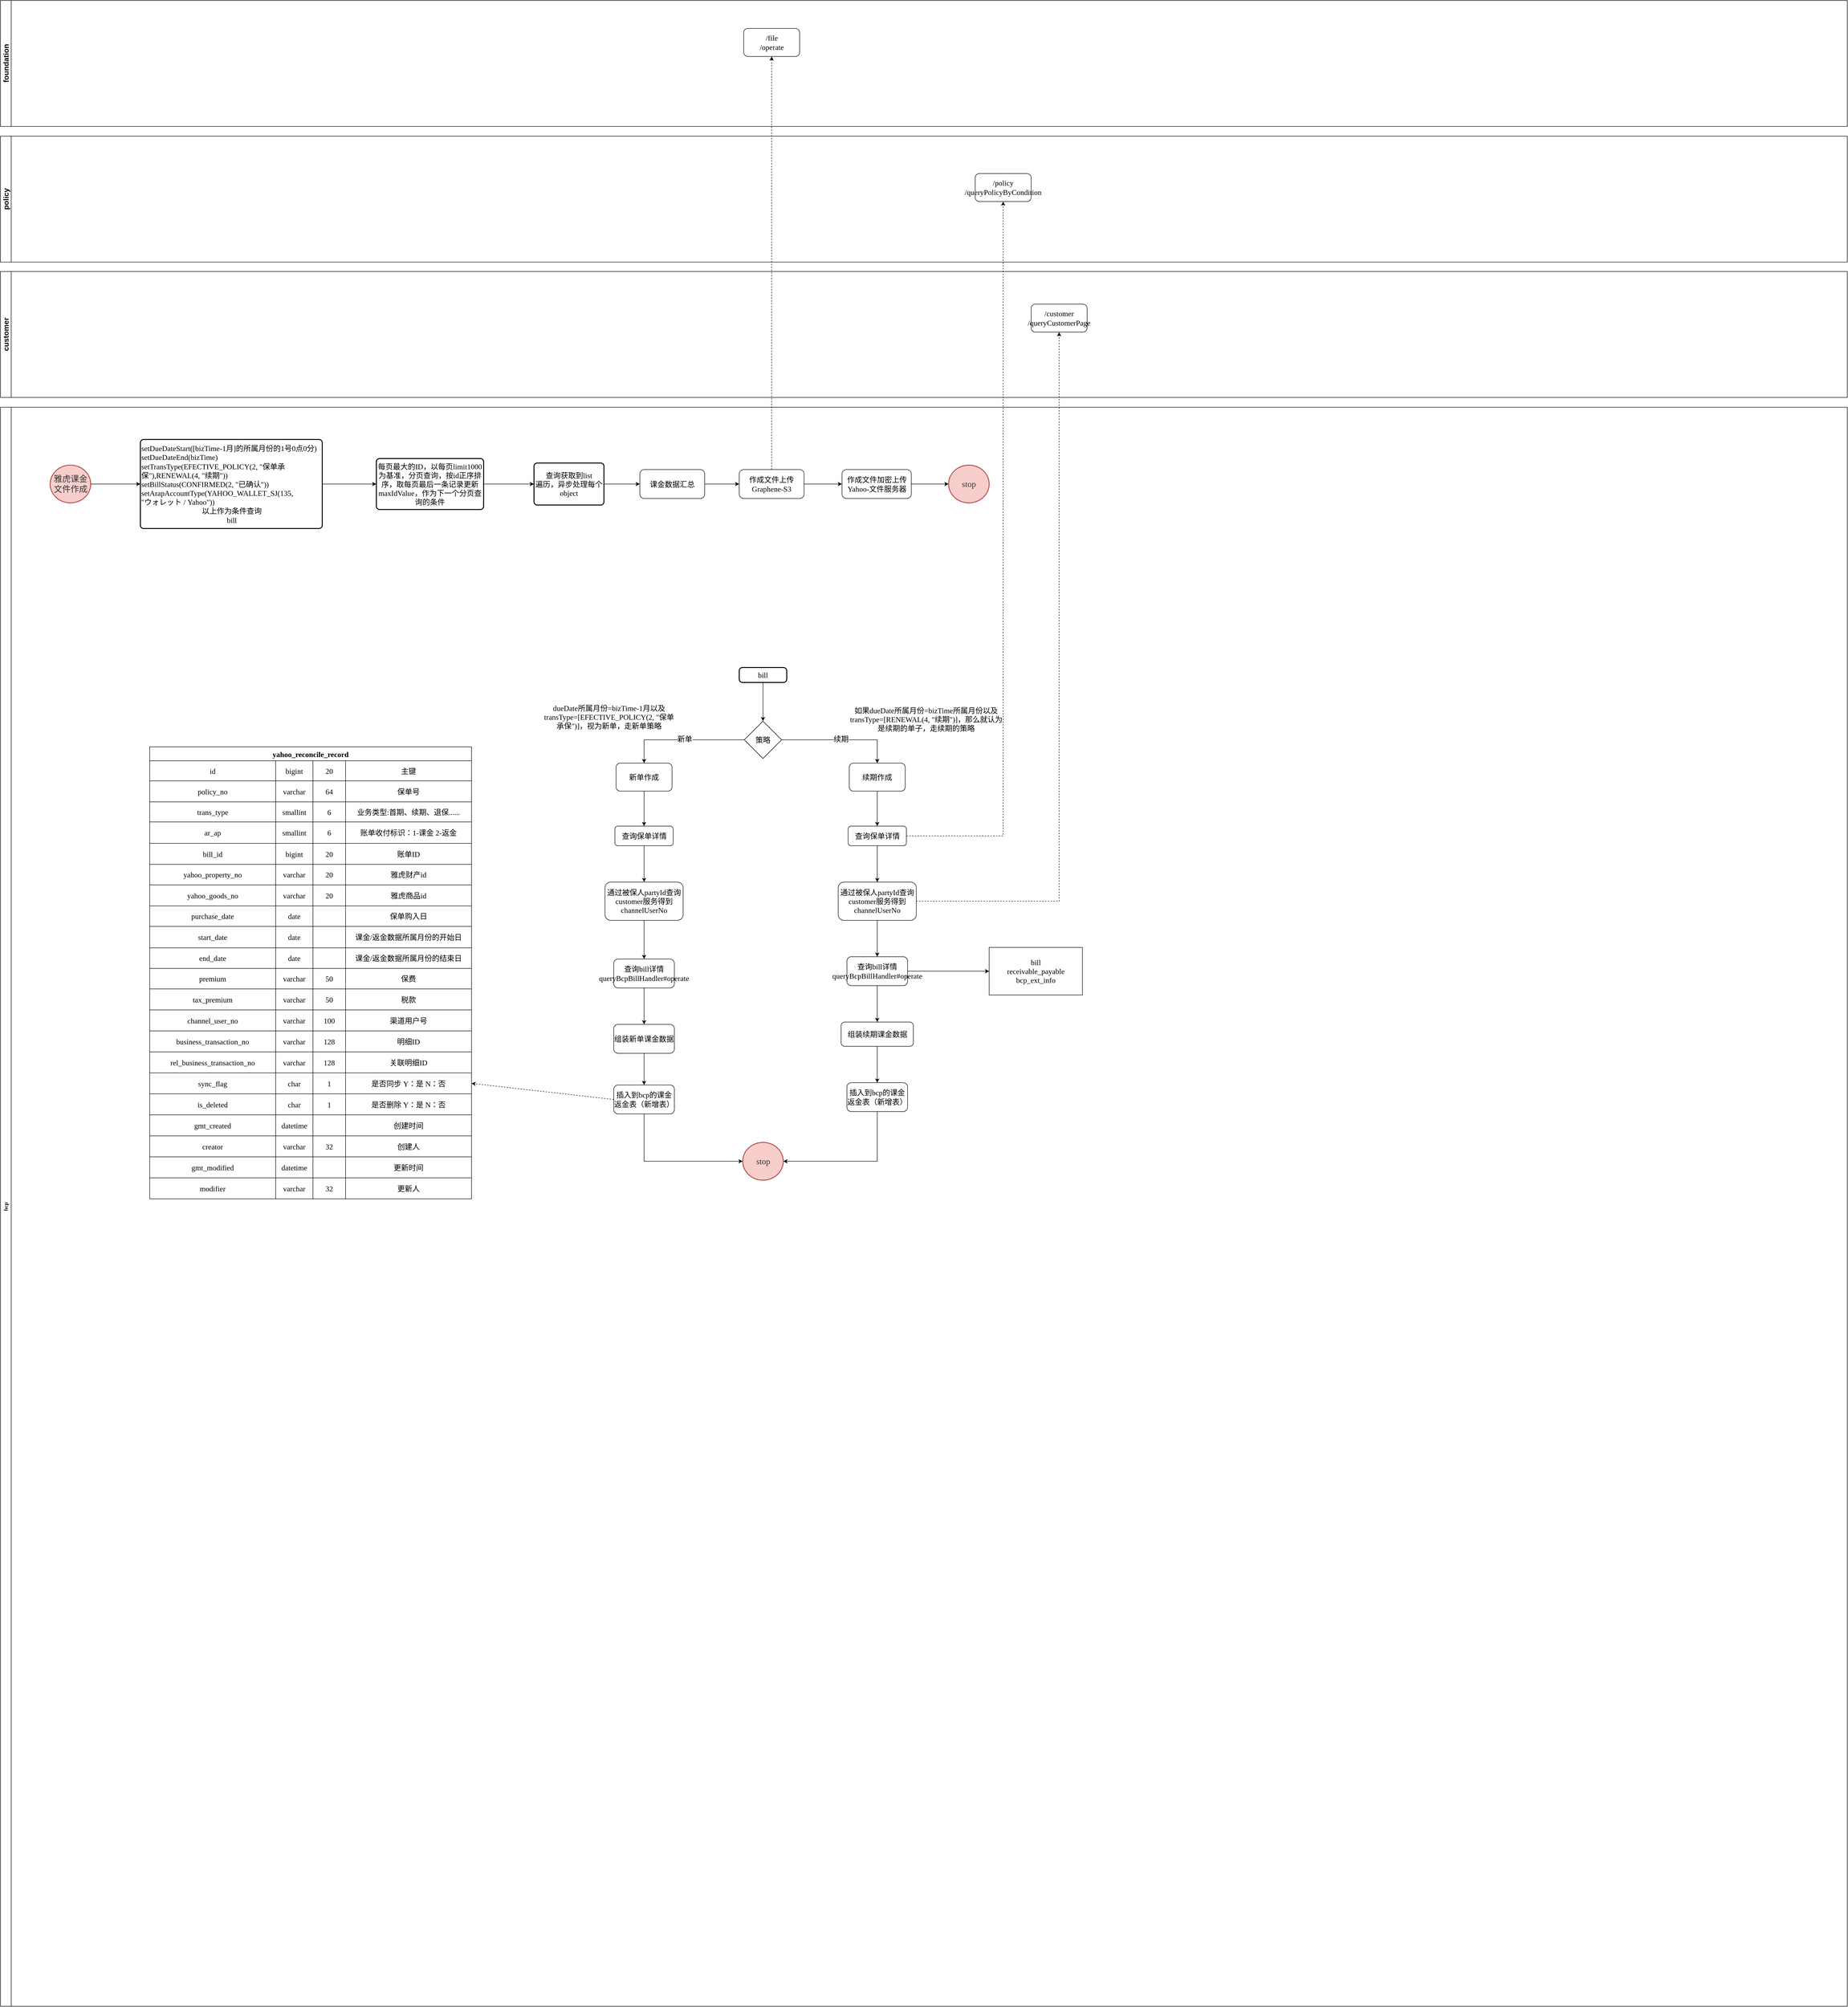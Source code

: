 <mxfile version="20.5.3" type="embed"><diagram name="Page-1" id="c7558073-3199-34d8-9f00-42111426c3f3"><mxGraphModel dx="1379" dy="1921" grid="1" gridSize="10" guides="1" tooltips="1" connect="1" arrows="1" fold="1" page="1" pageScale="1" pageWidth="826" pageHeight="1169" background="none" math="0" shadow="0"><root><mxCell id="0"/><mxCell id="1" parent="0"/><UserObject label="bcp" id="98"><mxCell style="swimlane;horizontal=0;whiteSpace=wrap;html=1;fontFamily=Lucida Console;verticalAlign=middle;" parent="1" vertex="1"><mxGeometry x="20" y="762" width="3960" height="3428" as="geometry"/></mxCell></UserObject><mxCell id="239" style="edgeStyle=orthogonalEdgeStyle;rounded=0;orthogonalLoop=1;jettySize=auto;html=1;entryX=0.5;entryY=0;entryDx=0;entryDy=0;fontSize=16;fontFamily=Lucida Console;" parent="98" source="230" target="238" edge="1"><mxGeometry relative="1" as="geometry"/></mxCell><mxCell id="240" value="&lt;font style=&quot;font-size: 16px;&quot;&gt;新单&lt;/font&gt;" style="edgeLabel;html=1;align=center;verticalAlign=middle;resizable=0;points=[];" parent="239" vertex="1" connectable="0"><mxGeometry x="-0.034" y="-2" relative="1" as="geometry"><mxPoint as="offset"/></mxGeometry></mxCell><mxCell id="242" style="edgeStyle=orthogonalEdgeStyle;rounded=0;orthogonalLoop=1;jettySize=auto;html=1;exitX=1;exitY=0.5;exitDx=0;exitDy=0;entryX=0.5;entryY=0;entryDx=0;entryDy=0;" parent="98" source="230" target="241" edge="1"><mxGeometry relative="1" as="geometry"/></mxCell><mxCell id="243" value="&lt;font face=&quot;Lucida Console&quot; style=&quot;font-size: 16px;&quot;&gt;续期&lt;/font&gt;" style="edgeLabel;html=1;align=center;verticalAlign=middle;resizable=0;points=[];" parent="242" vertex="1" connectable="0"><mxGeometry x="-0.004" y="2" relative="1" as="geometry"><mxPoint as="offset"/></mxGeometry></mxCell><mxCell id="230" value="策略" style="rhombus;whiteSpace=wrap;html=1;fontSize=16;fontFamily=Lucida Console;" parent="98" vertex="1"><mxGeometry x="1595" y="673" width="80" height="80" as="geometry"/></mxCell><mxCell id="237" style="edgeStyle=orthogonalEdgeStyle;rounded=0;orthogonalLoop=1;jettySize=auto;html=1;entryX=0.5;entryY=0;entryDx=0;entryDy=0;exitX=0.5;exitY=1;exitDx=0;exitDy=0;" parent="98" source="256" target="230" edge="1"><mxGeometry relative="1" as="geometry"><mxPoint x="1635.1" y="625" as="sourcePoint"/></mxGeometry></mxCell><mxCell id="259" value="" style="edgeStyle=orthogonalEdgeStyle;rounded=0;orthogonalLoop=1;jettySize=auto;html=1;fontSize=16;" parent="98" source="238" target="258" edge="1"><mxGeometry relative="1" as="geometry"/></mxCell><mxCell id="238" value="新单作成" style="rounded=1;whiteSpace=wrap;html=1;fontFamily=Lucida Console;fontSize=16;" parent="98" vertex="1"><mxGeometry x="1320" y="763" width="120" height="60" as="geometry"/></mxCell><mxCell id="245" style="edgeStyle=orthogonalEdgeStyle;rounded=0;orthogonalLoop=1;jettySize=auto;html=1;entryX=0.5;entryY=0;entryDx=0;entryDy=0;" parent="98" source="241" target="428" edge="1"><mxGeometry relative="1" as="geometry"><mxPoint x="1880" y="898" as="targetPoint"/></mxGeometry></mxCell><mxCell id="241" value="续期作成" style="rounded=1;whiteSpace=wrap;html=1;fontSize=16;fontFamily=Lucida Console;" parent="98" vertex="1"><mxGeometry x="1820" y="763" width="120" height="60" as="geometry"/></mxCell><mxCell id="432" value="" style="edgeStyle=none;rounded=0;orthogonalLoop=1;jettySize=auto;html=1;fontFamily=Lucida Console;fontSize=16;" edge="1" parent="98" source="248" target="253"><mxGeometry relative="1" as="geometry"/></mxCell><mxCell id="248" value="课金数据汇总" style="rounded=1;whiteSpace=wrap;html=1;fontSize=16;fontFamily=Lucida Console;" parent="98" vertex="1"><mxGeometry x="1371" y="133.58" width="139" height="62" as="geometry"/></mxCell><mxCell id="221" value="&lt;font color=&quot;#323232&quot;&gt;&lt;span style=&quot;font-size: 18px; background-color: rgba(255, 255, 255, 0.01);&quot;&gt;雅虎课金文件作成&lt;/span&gt;&lt;/font&gt;" style="strokeWidth=2;html=1;shape=mxgraph.flowchart.start_2;whiteSpace=wrap;fillColor=#f8cecc;strokeColor=#b85450;fontFamily=Lucida Console;" parent="98" vertex="1"><mxGeometry x="106.5" y="124.08" width="87" height="81" as="geometry"/></mxCell><mxCell id="223" style="edgeStyle=orthogonalEdgeStyle;rounded=0;orthogonalLoop=1;jettySize=auto;html=1;entryX=0;entryY=0.5;entryDx=0;entryDy=0;" parent="98" source="221" target="270" edge="1"><mxGeometry relative="1" as="geometry"><mxPoint x="303" y="142" as="targetPoint"/></mxGeometry></mxCell><mxCell id="433" value="" style="edgeStyle=none;rounded=0;orthogonalLoop=1;jettySize=auto;html=1;fontFamily=Lucida Console;fontSize=16;" edge="1" parent="98" source="253" target="254"><mxGeometry relative="1" as="geometry"/></mxCell><mxCell id="253" value="作成文件上传Graphene-S3" style="rounded=1;whiteSpace=wrap;html=1;fontSize=16;fontFamily=Lucida Console;" parent="98" vertex="1"><mxGeometry x="1584.07" y="133.58" width="139" height="62" as="geometry"/></mxCell><mxCell id="438" value="" style="edgeStyle=orthogonalEdgeStyle;rounded=0;orthogonalLoop=1;jettySize=auto;html=1;fontFamily=Lucida Console;fontSize=16;" edge="1" parent="98" source="254" target="437"><mxGeometry relative="1" as="geometry"/></mxCell><mxCell id="254" value="作成文件加密上传Yahoo-文件服务器" style="rounded=1;whiteSpace=wrap;html=1;fontSize=16;fontFamily=Lucida Console;" parent="98" vertex="1"><mxGeometry x="1804.5" y="133.57" width="148.5" height="62" as="geometry"/></mxCell><mxCell id="256" value="&lt;div class=&quot;mind-clipboard&quot; style=&quot;font-size: 16px;&quot;&gt;&lt;div style=&quot;font-size: 16px;&quot;&gt;bill&lt;/div&gt;&lt;/div&gt;" style="rounded=1;whiteSpace=wrap;html=1;absoluteArcSize=1;arcSize=14;strokeWidth=2;fontFamily=Lucida Console;fontSize=16;" parent="98" vertex="1"><mxGeometry x="1584.07" y="558" width="101.87" height="32" as="geometry"/></mxCell><mxCell id="403" value="" style="edgeStyle=orthogonalEdgeStyle;rounded=0;orthogonalLoop=1;jettySize=auto;html=1;fontFamily=Lucida Console;fontSize=13;" edge="1" parent="98" source="258" target="402"><mxGeometry relative="1" as="geometry"/></mxCell><mxCell id="258" value="查询保单详情" style="rounded=1;whiteSpace=wrap;html=1;fontFamily=Lucida Console;fontSize=16;" parent="98" vertex="1"><mxGeometry x="1317.5" y="898" width="125" height="42" as="geometry"/></mxCell><mxCell id="270" value="&lt;div class=&quot;mind-clipboard&quot; style=&quot;font-size: 16px;&quot;&gt;setDueDateStart([bizTime-1月]的所属月份的1号0点0分)&lt;br&gt;setDueDateEnd(bizTime)&lt;br&gt;setTransType(EFECTIVE_POLICY(2, &quot;保单承保&quot;),RENEWAL(4, &quot;续期&quot;))&lt;div style=&quot;font-size: 16px;&quot;&gt;setBillStatus(CONFIRMED(2, &quot;已确认&quot;))&lt;br style=&quot;font-size: 16px;&quot;&gt;&lt;/div&gt;&lt;div style=&quot;font-size: 16px;&quot;&gt;setArapAccountType(YAHOO_WALLET_SJ(135,&lt;br&gt;&quot;ウォレット / Yahoo&quot;))&lt;br style=&quot;font-size: 16px;&quot;&gt;&lt;/div&gt;&lt;div style=&quot;text-align: center; font-size: 16px;&quot;&gt;以上作为条件查询&lt;/div&gt;&lt;div style=&quot;text-align: center; font-size: 16px;&quot;&gt;bill&lt;/div&gt;&lt;/div&gt;" style="rounded=1;whiteSpace=wrap;html=1;absoluteArcSize=1;arcSize=14;strokeWidth=2;fontFamily=Lucida Console;align=left;fontSize=16;" vertex="1" parent="98"><mxGeometry x="300" y="69.16" width="390" height="190.84" as="geometry"/></mxCell><mxCell id="272" value="&lt;div class=&quot;mind-clipboard&quot; style=&quot;font-size: 16px;&quot;&gt;&lt;div class=&quot;mind-clipboard&quot; style=&quot;font-size: 16px;&quot;&gt;每页最大的ID，以每页limit1000为基准，分页查询，按id正序排序，取每页最后一条记录更新maxIdValue，作为下一个分页查询的条件&lt;br style=&quot;font-size: 16px;&quot;&gt;&lt;/div&gt;&lt;/div&gt;" style="rounded=1;whiteSpace=wrap;html=1;absoluteArcSize=1;arcSize=14;strokeWidth=2;fontFamily=Lucida Console;fontSize=16;" vertex="1" parent="98"><mxGeometry x="806" y="109.95" width="230" height="109.25" as="geometry"/></mxCell><mxCell id="269" style="edgeStyle=orthogonalEdgeStyle;rounded=0;orthogonalLoop=1;jettySize=auto;html=1;entryX=0;entryY=0.5;entryDx=0;entryDy=0;" edge="1" parent="98" source="270" target="272"><mxGeometry relative="1" as="geometry"/></mxCell><mxCell id="431" value="" style="edgeStyle=none;rounded=0;orthogonalLoop=1;jettySize=auto;html=1;fontFamily=Lucida Console;fontSize=16;" edge="1" parent="98" source="273" target="248"><mxGeometry relative="1" as="geometry"/></mxCell><mxCell id="273" value="&lt;div class=&quot;mind-clipboard&quot; style=&quot;font-size: 16px;&quot;&gt;查询获取到list&lt;div style=&quot;font-size: 16px;&quot;&gt;遍历，异步处理每个object&lt;/div&gt;&lt;/div&gt;" style="rounded=1;whiteSpace=wrap;html=1;absoluteArcSize=1;arcSize=14;strokeWidth=2;fontFamily=Lucida Console;fontSize=16;" vertex="1" parent="98"><mxGeometry x="1144" y="119.57" width="150" height="90" as="geometry"/></mxCell><mxCell id="271" value="" style="edgeStyle=orthogonalEdgeStyle;rounded=0;orthogonalLoop=1;jettySize=auto;html=1;" edge="1" parent="98" source="272" target="273"><mxGeometry relative="1" as="geometry"/></mxCell><mxCell id="274" value="dueDate所属月份=bizTime-1月以及transType=[EFECTIVE_POLICY(2, &quot;保单承保&quot;)]，视为新单，走新单策略" style="text;html=1;strokeColor=none;fillColor=none;align=center;verticalAlign=middle;whiteSpace=wrap;rounded=0;fontSize=16;fontFamily=Lucida Console;" vertex="1" parent="98"><mxGeometry x="1160" y="603" width="290" height="122" as="geometry"/></mxCell><mxCell id="275" value="如果dueDate所属月份=bizTime所属月份以及transType=[RENEWAL(4, &quot;续期&quot;)]，那么就认为是续期的单子，走续期的策略" style="text;html=1;strokeColor=none;fillColor=none;align=center;verticalAlign=middle;whiteSpace=wrap;rounded=0;fontSize=16;fontFamily=Lucida Console;" vertex="1" parent="98"><mxGeometry x="1820" y="613" width="330" height="112" as="geometry"/></mxCell><mxCell id="276" value="yahoo_reconcile_record" style="shape=table;startSize=30;container=1;collapsible=0;childLayout=tableLayout;fontStyle=1;align=center;fontFamily=Lucida Console;fontSize=16;" vertex="1" parent="98"><mxGeometry x="320" y="728" width="690" height="969" as="geometry"/></mxCell><mxCell id="277" value="" style="shape=tableRow;horizontal=0;startSize=0;swimlaneHead=0;swimlaneBody=0;top=0;left=0;bottom=0;right=0;collapsible=0;dropTarget=0;fillColor=none;points=[[0,0.5],[1,0.5]];portConstraint=eastwest;fontFamily=Lucida Console;fontSize=16;" vertex="1" parent="276"><mxGeometry y="30" width="690" height="43" as="geometry"/></mxCell><mxCell id="278" value="&lt;table width=&quot;108&quot; cellspacing=&quot;0&quot; cellpadding=&quot;0&quot; border=&quot;0&quot;&gt;&lt;tbody&gt;&lt;tr style=&quot;height:14.4pt&quot; height=&quot;19&quot;&gt;&lt;td style=&quot;height:14.4pt;width:81pt&quot; width=&quot;108&quot; height=&quot;19&quot;&gt;id&lt;/td&gt;&lt;/tr&gt;&lt;/tbody&gt;&lt;/table&gt;" style="shape=partialRectangle;html=1;whiteSpace=wrap;connectable=0;fillColor=none;top=0;left=0;bottom=0;right=0;overflow=hidden;fontFamily=Lucida Console;fontSize=16;" vertex="1" parent="277"><mxGeometry width="270" height="43" as="geometry"><mxRectangle width="270" height="43" as="alternateBounds"/></mxGeometry></mxCell><mxCell id="279" value="bigint" style="shape=partialRectangle;html=1;whiteSpace=wrap;connectable=0;fillColor=none;top=0;left=0;bottom=0;right=0;overflow=hidden;fontFamily=Lucida Console;fontSize=16;" vertex="1" parent="277"><mxGeometry x="270" width="80" height="43" as="geometry"><mxRectangle width="80" height="43" as="alternateBounds"/></mxGeometry></mxCell><mxCell id="280" value="20" style="shape=partialRectangle;html=1;whiteSpace=wrap;connectable=0;fillColor=none;top=0;left=0;bottom=0;right=0;overflow=hidden;fontFamily=Lucida Console;fontSize=16;" vertex="1" parent="277"><mxGeometry x="350" width="70" height="43" as="geometry"><mxRectangle width="70" height="43" as="alternateBounds"/></mxGeometry></mxCell><mxCell id="293" value="主键" style="shape=partialRectangle;html=1;whiteSpace=wrap;connectable=0;fillColor=none;top=0;left=0;bottom=0;right=0;overflow=hidden;fontFamily=Lucida Console;fontSize=16;" vertex="1" parent="277"><mxGeometry x="420" width="270" height="43" as="geometry"><mxRectangle width="270" height="43" as="alternateBounds"/></mxGeometry></mxCell><mxCell id="281" value="" style="shape=tableRow;horizontal=0;startSize=0;swimlaneHead=0;swimlaneBody=0;top=0;left=0;bottom=0;right=0;collapsible=0;dropTarget=0;fillColor=none;points=[[0,0.5],[1,0.5]];portConstraint=eastwest;fontFamily=Lucida Console;fontSize=16;" vertex="1" parent="276"><mxGeometry y="73" width="690" height="45" as="geometry"/></mxCell><mxCell id="282" value="policy_no" style="shape=partialRectangle;html=1;whiteSpace=wrap;connectable=0;fillColor=none;top=0;left=0;bottom=0;right=0;overflow=hidden;fontFamily=Lucida Console;fontSize=16;" vertex="1" parent="281"><mxGeometry width="270" height="45" as="geometry"><mxRectangle width="270" height="45" as="alternateBounds"/></mxGeometry></mxCell><mxCell id="283" value="varchar" style="shape=partialRectangle;html=1;whiteSpace=wrap;connectable=0;fillColor=none;top=0;left=0;bottom=0;right=0;overflow=hidden;fontFamily=Lucida Console;fontSize=16;" vertex="1" parent="281"><mxGeometry x="270" width="80" height="45" as="geometry"><mxRectangle width="80" height="45" as="alternateBounds"/></mxGeometry></mxCell><mxCell id="284" value="64" style="shape=partialRectangle;html=1;whiteSpace=wrap;connectable=0;fillColor=none;top=0;left=0;bottom=0;right=0;overflow=hidden;fontFamily=Lucida Console;fontSize=16;" vertex="1" parent="281"><mxGeometry x="350" width="70" height="45" as="geometry"><mxRectangle width="70" height="45" as="alternateBounds"/></mxGeometry></mxCell><mxCell id="294" value="保单号" style="shape=partialRectangle;html=1;whiteSpace=wrap;connectable=0;fillColor=none;top=0;left=0;bottom=0;right=0;overflow=hidden;fontFamily=Lucida Console;fontSize=16;" vertex="1" parent="281"><mxGeometry x="420" width="270" height="45" as="geometry"><mxRectangle width="270" height="45" as="alternateBounds"/></mxGeometry></mxCell><mxCell id="285" value="" style="shape=tableRow;horizontal=0;startSize=0;swimlaneHead=0;swimlaneBody=0;top=0;left=0;bottom=0;right=0;collapsible=0;dropTarget=0;fillColor=none;points=[[0,0.5],[1,0.5]];portConstraint=eastwest;fontFamily=Lucida Console;fontSize=16;" vertex="1" parent="276"><mxGeometry y="118" width="690" height="43" as="geometry"/></mxCell><mxCell id="286" value="&lt;table width=&quot;108&quot; cellspacing=&quot;0&quot; cellpadding=&quot;0&quot; border=&quot;0&quot;&gt;&lt;tbody&gt;&lt;tr style=&quot;height:14.4pt&quot; height=&quot;19&quot;&gt;  &lt;td style=&quot;height:14.4pt;width:81pt&quot; width=&quot;108&quot; height=&quot;19&quot;&gt;trans_type&lt;/td&gt;&lt;/tr&gt;&lt;/tbody&gt;&lt;/table&gt;" style="shape=partialRectangle;html=1;whiteSpace=wrap;connectable=0;fillColor=none;top=0;left=0;bottom=0;right=0;overflow=hidden;fontFamily=Lucida Console;fontSize=16;" vertex="1" parent="285"><mxGeometry width="270" height="43" as="geometry"><mxRectangle width="270" height="43" as="alternateBounds"/></mxGeometry></mxCell><mxCell id="287" value="smallint" style="shape=partialRectangle;html=1;whiteSpace=wrap;connectable=0;fillColor=none;top=0;left=0;bottom=0;right=0;overflow=hidden;fontFamily=Lucida Console;fontSize=16;" vertex="1" parent="285"><mxGeometry x="270" width="80" height="43" as="geometry"><mxRectangle width="80" height="43" as="alternateBounds"/></mxGeometry></mxCell><mxCell id="288" value="6" style="shape=partialRectangle;html=1;whiteSpace=wrap;connectable=0;fillColor=none;top=0;left=0;bottom=0;right=0;overflow=hidden;fontFamily=Lucida Console;fontSize=16;" vertex="1" parent="285"><mxGeometry x="350" width="70" height="43" as="geometry"><mxRectangle width="70" height="43" as="alternateBounds"/></mxGeometry></mxCell><mxCell id="295" value="业务类型:首期、续期、退保......" style="shape=partialRectangle;html=1;whiteSpace=wrap;connectable=0;fillColor=none;top=0;left=0;bottom=0;right=0;overflow=hidden;fontFamily=Lucida Console;fontSize=16;" vertex="1" parent="285"><mxGeometry x="420" width="270" height="43" as="geometry"><mxRectangle width="270" height="43" as="alternateBounds"/></mxGeometry></mxCell><mxCell id="296" style="shape=tableRow;horizontal=0;startSize=0;swimlaneHead=0;swimlaneBody=0;top=0;left=0;bottom=0;right=0;collapsible=0;dropTarget=0;fillColor=none;points=[[0,0.5],[1,0.5]];portConstraint=eastwest;fontFamily=Lucida Console;fontSize=16;" vertex="1" parent="276"><mxGeometry y="161" width="690" height="46" as="geometry"/></mxCell><mxCell id="297" value="ar_ap" style="shape=partialRectangle;html=1;whiteSpace=wrap;connectable=0;fillColor=none;top=0;left=0;bottom=0;right=0;overflow=hidden;fontFamily=Lucida Console;fontSize=16;" vertex="1" parent="296"><mxGeometry width="270" height="46" as="geometry"><mxRectangle width="270" height="46" as="alternateBounds"/></mxGeometry></mxCell><mxCell id="298" value="smallint" style="shape=partialRectangle;html=1;whiteSpace=wrap;connectable=0;fillColor=none;top=0;left=0;bottom=0;right=0;overflow=hidden;fontFamily=Lucida Console;fontSize=16;" vertex="1" parent="296"><mxGeometry x="270" width="80" height="46" as="geometry"><mxRectangle width="80" height="46" as="alternateBounds"/></mxGeometry></mxCell><mxCell id="299" value="6" style="shape=partialRectangle;html=1;whiteSpace=wrap;connectable=0;fillColor=none;top=0;left=0;bottom=0;right=0;overflow=hidden;fontFamily=Lucida Console;fontSize=16;" vertex="1" parent="296"><mxGeometry x="350" width="70" height="46" as="geometry"><mxRectangle width="70" height="46" as="alternateBounds"/></mxGeometry></mxCell><mxCell id="300" value="账单收付标识：1-课金 2-返金" style="shape=partialRectangle;html=1;whiteSpace=wrap;connectable=0;fillColor=none;top=0;left=0;bottom=0;right=0;overflow=hidden;fontFamily=Lucida Console;fontSize=16;" vertex="1" parent="296"><mxGeometry x="420" width="270" height="46" as="geometry"><mxRectangle width="270" height="46" as="alternateBounds"/></mxGeometry></mxCell><mxCell id="301" style="shape=tableRow;horizontal=0;startSize=0;swimlaneHead=0;swimlaneBody=0;top=0;left=0;bottom=0;right=0;collapsible=0;dropTarget=0;fillColor=none;points=[[0,0.5],[1,0.5]];portConstraint=eastwest;fontFamily=Lucida Console;fontSize=16;" vertex="1" parent="276"><mxGeometry y="207" width="690" height="45" as="geometry"/></mxCell><mxCell id="302" value="bill_id" style="shape=partialRectangle;html=1;whiteSpace=wrap;connectable=0;fillColor=none;top=0;left=0;bottom=0;right=0;overflow=hidden;fontFamily=Lucida Console;fontSize=16;" vertex="1" parent="301"><mxGeometry width="270" height="45" as="geometry"><mxRectangle width="270" height="45" as="alternateBounds"/></mxGeometry></mxCell><mxCell id="303" value="bigint" style="shape=partialRectangle;html=1;whiteSpace=wrap;connectable=0;fillColor=none;top=0;left=0;bottom=0;right=0;overflow=hidden;fontFamily=Lucida Console;fontSize=16;" vertex="1" parent="301"><mxGeometry x="270" width="80" height="45" as="geometry"><mxRectangle width="80" height="45" as="alternateBounds"/></mxGeometry></mxCell><mxCell id="304" value="20" style="shape=partialRectangle;html=1;whiteSpace=wrap;connectable=0;fillColor=none;top=0;left=0;bottom=0;right=0;overflow=hidden;fontFamily=Lucida Console;fontSize=16;" vertex="1" parent="301"><mxGeometry x="350" width="70" height="45" as="geometry"><mxRectangle width="70" height="45" as="alternateBounds"/></mxGeometry></mxCell><mxCell id="305" value="账单ID" style="shape=partialRectangle;html=1;whiteSpace=wrap;connectable=0;fillColor=none;top=0;left=0;bottom=0;right=0;overflow=hidden;fontFamily=Lucida Console;fontSize=16;" vertex="1" parent="301"><mxGeometry x="420" width="270" height="45" as="geometry"><mxRectangle width="270" height="45" as="alternateBounds"/></mxGeometry></mxCell><mxCell id="306" style="shape=tableRow;horizontal=0;startSize=0;swimlaneHead=0;swimlaneBody=0;top=0;left=0;bottom=0;right=0;collapsible=0;dropTarget=0;fillColor=none;points=[[0,0.5],[1,0.5]];portConstraint=eastwest;fontFamily=Lucida Console;fontSize=16;" vertex="1" parent="276"><mxGeometry y="252" width="690" height="44" as="geometry"/></mxCell><mxCell id="307" value="yahoo_property_no" style="shape=partialRectangle;html=1;whiteSpace=wrap;connectable=0;fillColor=none;top=0;left=0;bottom=0;right=0;overflow=hidden;fontFamily=Lucida Console;fontSize=16;" vertex="1" parent="306"><mxGeometry width="270" height="44" as="geometry"><mxRectangle width="270" height="44" as="alternateBounds"/></mxGeometry></mxCell><mxCell id="308" value="varchar" style="shape=partialRectangle;html=1;whiteSpace=wrap;connectable=0;fillColor=none;top=0;left=0;bottom=0;right=0;overflow=hidden;fontFamily=Lucida Console;fontSize=16;" vertex="1" parent="306"><mxGeometry x="270" width="80" height="44" as="geometry"><mxRectangle width="80" height="44" as="alternateBounds"/></mxGeometry></mxCell><mxCell id="309" value="20" style="shape=partialRectangle;html=1;whiteSpace=wrap;connectable=0;fillColor=none;top=0;left=0;bottom=0;right=0;overflow=hidden;fontFamily=Lucida Console;fontSize=16;" vertex="1" parent="306"><mxGeometry x="350" width="70" height="44" as="geometry"><mxRectangle width="70" height="44" as="alternateBounds"/></mxGeometry></mxCell><mxCell id="310" value="雅虎财产id" style="shape=partialRectangle;html=1;whiteSpace=wrap;connectable=0;fillColor=none;top=0;left=0;bottom=0;right=0;overflow=hidden;fontFamily=Lucida Console;fontSize=16;" vertex="1" parent="306"><mxGeometry x="420" width="270" height="44" as="geometry"><mxRectangle width="270" height="44" as="alternateBounds"/></mxGeometry></mxCell><mxCell id="311" style="shape=tableRow;horizontal=0;startSize=0;swimlaneHead=0;swimlaneBody=0;top=0;left=0;bottom=0;right=0;collapsible=0;dropTarget=0;fillColor=none;points=[[0,0.5],[1,0.5]];portConstraint=eastwest;fontFamily=Lucida Console;fontSize=16;" vertex="1" parent="276"><mxGeometry y="296" width="690" height="45" as="geometry"/></mxCell><mxCell id="312" value="yahoo_goods_no" style="shape=partialRectangle;html=1;whiteSpace=wrap;connectable=0;fillColor=none;top=0;left=0;bottom=0;right=0;overflow=hidden;fontFamily=Lucida Console;fontSize=16;" vertex="1" parent="311"><mxGeometry width="270" height="45" as="geometry"><mxRectangle width="270" height="45" as="alternateBounds"/></mxGeometry></mxCell><mxCell id="313" value="varchar" style="shape=partialRectangle;html=1;whiteSpace=wrap;connectable=0;fillColor=none;top=0;left=0;bottom=0;right=0;overflow=hidden;fontFamily=Lucida Console;fontSize=16;" vertex="1" parent="311"><mxGeometry x="270" width="80" height="45" as="geometry"><mxRectangle width="80" height="45" as="alternateBounds"/></mxGeometry></mxCell><mxCell id="314" value="20" style="shape=partialRectangle;html=1;whiteSpace=wrap;connectable=0;fillColor=none;top=0;left=0;bottom=0;right=0;overflow=hidden;fontFamily=Lucida Console;fontSize=16;" vertex="1" parent="311"><mxGeometry x="350" width="70" height="45" as="geometry"><mxRectangle width="70" height="45" as="alternateBounds"/></mxGeometry></mxCell><mxCell id="315" value="雅虎商品id" style="shape=partialRectangle;html=1;whiteSpace=wrap;connectable=0;fillColor=none;top=0;left=0;bottom=0;right=0;overflow=hidden;fontFamily=Lucida Console;fontSize=16;" vertex="1" parent="311"><mxGeometry x="420" width="270" height="45" as="geometry"><mxRectangle width="270" height="45" as="alternateBounds"/></mxGeometry></mxCell><mxCell id="316" style="shape=tableRow;horizontal=0;startSize=0;swimlaneHead=0;swimlaneBody=0;top=0;left=0;bottom=0;right=0;collapsible=0;dropTarget=0;fillColor=none;points=[[0,0.5],[1,0.5]];portConstraint=eastwest;fontFamily=Lucida Console;fontSize=16;" vertex="1" parent="276"><mxGeometry y="341" width="690" height="44" as="geometry"/></mxCell><mxCell id="317" value="purchase_date" style="shape=partialRectangle;html=1;whiteSpace=wrap;connectable=0;fillColor=none;top=0;left=0;bottom=0;right=0;overflow=hidden;fontFamily=Lucida Console;fontSize=16;" vertex="1" parent="316"><mxGeometry width="270" height="44" as="geometry"><mxRectangle width="270" height="44" as="alternateBounds"/></mxGeometry></mxCell><mxCell id="318" value="date" style="shape=partialRectangle;html=1;whiteSpace=wrap;connectable=0;fillColor=none;top=0;left=0;bottom=0;right=0;overflow=hidden;fontFamily=Lucida Console;fontSize=16;" vertex="1" parent="316"><mxGeometry x="270" width="80" height="44" as="geometry"><mxRectangle width="80" height="44" as="alternateBounds"/></mxGeometry></mxCell><mxCell id="319" style="shape=partialRectangle;html=1;whiteSpace=wrap;connectable=0;fillColor=none;top=0;left=0;bottom=0;right=0;overflow=hidden;fontFamily=Lucida Console;fontSize=16;" vertex="1" parent="316"><mxGeometry x="350" width="70" height="44" as="geometry"><mxRectangle width="70" height="44" as="alternateBounds"/></mxGeometry></mxCell><mxCell id="320" value="保单购入日" style="shape=partialRectangle;html=1;whiteSpace=wrap;connectable=0;fillColor=none;top=0;left=0;bottom=0;right=0;overflow=hidden;fontFamily=Lucida Console;fontSize=16;" vertex="1" parent="316"><mxGeometry x="420" width="270" height="44" as="geometry"><mxRectangle width="270" height="44" as="alternateBounds"/></mxGeometry></mxCell><mxCell id="321" style="shape=tableRow;horizontal=0;startSize=0;swimlaneHead=0;swimlaneBody=0;top=0;left=0;bottom=0;right=0;collapsible=0;dropTarget=0;fillColor=none;points=[[0,0.5],[1,0.5]];portConstraint=eastwest;fontFamily=Lucida Console;fontSize=16;" vertex="1" parent="276"><mxGeometry y="385" width="690" height="46" as="geometry"/></mxCell><mxCell id="322" value="start_date" style="shape=partialRectangle;html=1;whiteSpace=wrap;connectable=0;fillColor=none;top=0;left=0;bottom=0;right=0;overflow=hidden;fontFamily=Lucida Console;fontSize=16;" vertex="1" parent="321"><mxGeometry width="270" height="46" as="geometry"><mxRectangle width="270" height="46" as="alternateBounds"/></mxGeometry></mxCell><mxCell id="323" value="date" style="shape=partialRectangle;html=1;whiteSpace=wrap;connectable=0;fillColor=none;top=0;left=0;bottom=0;right=0;overflow=hidden;fontFamily=Lucida Console;fontSize=16;" vertex="1" parent="321"><mxGeometry x="270" width="80" height="46" as="geometry"><mxRectangle width="80" height="46" as="alternateBounds"/></mxGeometry></mxCell><mxCell id="324" style="shape=partialRectangle;html=1;whiteSpace=wrap;connectable=0;fillColor=none;top=0;left=0;bottom=0;right=0;overflow=hidden;fontFamily=Lucida Console;fontSize=16;" vertex="1" parent="321"><mxGeometry x="350" width="70" height="46" as="geometry"><mxRectangle width="70" height="46" as="alternateBounds"/></mxGeometry></mxCell><mxCell id="325" value="课金/返金数据所属月份的开始日" style="shape=partialRectangle;html=1;whiteSpace=wrap;connectable=0;fillColor=none;top=0;left=0;bottom=0;right=0;overflow=hidden;fontFamily=Lucida Console;fontSize=16;" vertex="1" parent="321"><mxGeometry x="420" width="270" height="46" as="geometry"><mxRectangle width="270" height="46" as="alternateBounds"/></mxGeometry></mxCell><mxCell id="326" style="shape=tableRow;horizontal=0;startSize=0;swimlaneHead=0;swimlaneBody=0;top=0;left=0;bottom=0;right=0;collapsible=0;dropTarget=0;fillColor=none;points=[[0,0.5],[1,0.5]];portConstraint=eastwest;fontFamily=Lucida Console;fontSize=16;" vertex="1" parent="276"><mxGeometry y="431" width="690" height="44" as="geometry"/></mxCell><mxCell id="327" value="end_date" style="shape=partialRectangle;html=1;whiteSpace=wrap;connectable=0;fillColor=none;top=0;left=0;bottom=0;right=0;overflow=hidden;fontFamily=Lucida Console;fontSize=16;" vertex="1" parent="326"><mxGeometry width="270" height="44" as="geometry"><mxRectangle width="270" height="44" as="alternateBounds"/></mxGeometry></mxCell><mxCell id="328" value="date" style="shape=partialRectangle;html=1;whiteSpace=wrap;connectable=0;fillColor=none;top=0;left=0;bottom=0;right=0;overflow=hidden;fontFamily=Lucida Console;fontSize=16;" vertex="1" parent="326"><mxGeometry x="270" width="80" height="44" as="geometry"><mxRectangle width="80" height="44" as="alternateBounds"/></mxGeometry></mxCell><mxCell id="329" style="shape=partialRectangle;html=1;whiteSpace=wrap;connectable=0;fillColor=none;top=0;left=0;bottom=0;right=0;overflow=hidden;fontFamily=Lucida Console;fontSize=16;" vertex="1" parent="326"><mxGeometry x="350" width="70" height="44" as="geometry"><mxRectangle width="70" height="44" as="alternateBounds"/></mxGeometry></mxCell><mxCell id="330" value="课金/返金数据所属月份的结束日" style="shape=partialRectangle;html=1;whiteSpace=wrap;connectable=0;fillColor=none;top=0;left=0;bottom=0;right=0;overflow=hidden;fontFamily=Lucida Console;fontSize=16;" vertex="1" parent="326"><mxGeometry x="420" width="270" height="44" as="geometry"><mxRectangle width="270" height="44" as="alternateBounds"/></mxGeometry></mxCell><mxCell id="331" style="shape=tableRow;horizontal=0;startSize=0;swimlaneHead=0;swimlaneBody=0;top=0;left=0;bottom=0;right=0;collapsible=0;dropTarget=0;fillColor=none;points=[[0,0.5],[1,0.5]];portConstraint=eastwest;fontFamily=Lucida Console;fontSize=16;" vertex="1" parent="276"><mxGeometry y="475" width="690" height="44" as="geometry"/></mxCell><mxCell id="332" value="premium" style="shape=partialRectangle;html=1;whiteSpace=wrap;connectable=0;fillColor=none;top=0;left=0;bottom=0;right=0;overflow=hidden;fontFamily=Lucida Console;fontSize=16;" vertex="1" parent="331"><mxGeometry width="270" height="44" as="geometry"><mxRectangle width="270" height="44" as="alternateBounds"/></mxGeometry></mxCell><mxCell id="333" value="varchar" style="shape=partialRectangle;html=1;whiteSpace=wrap;connectable=0;fillColor=none;top=0;left=0;bottom=0;right=0;overflow=hidden;fontFamily=Lucida Console;fontSize=16;" vertex="1" parent="331"><mxGeometry x="270" width="80" height="44" as="geometry"><mxRectangle width="80" height="44" as="alternateBounds"/></mxGeometry></mxCell><mxCell id="334" value="50" style="shape=partialRectangle;html=1;whiteSpace=wrap;connectable=0;fillColor=none;top=0;left=0;bottom=0;right=0;overflow=hidden;fontFamily=Lucida Console;fontSize=16;" vertex="1" parent="331"><mxGeometry x="350" width="70" height="44" as="geometry"><mxRectangle width="70" height="44" as="alternateBounds"/></mxGeometry></mxCell><mxCell id="335" value="保费" style="shape=partialRectangle;html=1;whiteSpace=wrap;connectable=0;fillColor=none;top=0;left=0;bottom=0;right=0;overflow=hidden;fontFamily=Lucida Console;fontSize=16;" vertex="1" parent="331"><mxGeometry x="420" width="270" height="44" as="geometry"><mxRectangle width="270" height="44" as="alternateBounds"/></mxGeometry></mxCell><mxCell id="336" style="shape=tableRow;horizontal=0;startSize=0;swimlaneHead=0;swimlaneBody=0;top=0;left=0;bottom=0;right=0;collapsible=0;dropTarget=0;fillColor=none;points=[[0,0.5],[1,0.5]];portConstraint=eastwest;fontFamily=Lucida Console;fontSize=16;" vertex="1" parent="276"><mxGeometry y="519" width="690" height="45" as="geometry"/></mxCell><mxCell id="337" value="tax_premium" style="shape=partialRectangle;html=1;whiteSpace=wrap;connectable=0;fillColor=none;top=0;left=0;bottom=0;right=0;overflow=hidden;fontFamily=Lucida Console;fontSize=16;" vertex="1" parent="336"><mxGeometry width="270" height="45" as="geometry"><mxRectangle width="270" height="45" as="alternateBounds"/></mxGeometry></mxCell><mxCell id="338" value="varchar" style="shape=partialRectangle;html=1;whiteSpace=wrap;connectable=0;fillColor=none;top=0;left=0;bottom=0;right=0;overflow=hidden;fontFamily=Lucida Console;fontSize=16;" vertex="1" parent="336"><mxGeometry x="270" width="80" height="45" as="geometry"><mxRectangle width="80" height="45" as="alternateBounds"/></mxGeometry></mxCell><mxCell id="339" value="50" style="shape=partialRectangle;html=1;whiteSpace=wrap;connectable=0;fillColor=none;top=0;left=0;bottom=0;right=0;overflow=hidden;fontFamily=Lucida Console;fontSize=16;" vertex="1" parent="336"><mxGeometry x="350" width="70" height="45" as="geometry"><mxRectangle width="70" height="45" as="alternateBounds"/></mxGeometry></mxCell><mxCell id="340" value="税款" style="shape=partialRectangle;html=1;whiteSpace=wrap;connectable=0;fillColor=none;top=0;left=0;bottom=0;right=0;overflow=hidden;fontFamily=Lucida Console;fontSize=16;" vertex="1" parent="336"><mxGeometry x="420" width="270" height="45" as="geometry"><mxRectangle width="270" height="45" as="alternateBounds"/></mxGeometry></mxCell><mxCell id="341" style="shape=tableRow;horizontal=0;startSize=0;swimlaneHead=0;swimlaneBody=0;top=0;left=0;bottom=0;right=0;collapsible=0;dropTarget=0;fillColor=none;points=[[0,0.5],[1,0.5]];portConstraint=eastwest;fontFamily=Lucida Console;fontSize=16;" vertex="1" parent="276"><mxGeometry y="564" width="690" height="45" as="geometry"/></mxCell><mxCell id="342" value="channel_user_no" style="shape=partialRectangle;html=1;whiteSpace=wrap;connectable=0;fillColor=none;top=0;left=0;bottom=0;right=0;overflow=hidden;fontFamily=Lucida Console;fontSize=16;" vertex="1" parent="341"><mxGeometry width="270" height="45" as="geometry"><mxRectangle width="270" height="45" as="alternateBounds"/></mxGeometry></mxCell><mxCell id="343" value="varchar" style="shape=partialRectangle;html=1;whiteSpace=wrap;connectable=0;fillColor=none;top=0;left=0;bottom=0;right=0;overflow=hidden;fontFamily=Lucida Console;fontSize=16;" vertex="1" parent="341"><mxGeometry x="270" width="80" height="45" as="geometry"><mxRectangle width="80" height="45" as="alternateBounds"/></mxGeometry></mxCell><mxCell id="344" value="100" style="shape=partialRectangle;html=1;whiteSpace=wrap;connectable=0;fillColor=none;top=0;left=0;bottom=0;right=0;overflow=hidden;fontFamily=Lucida Console;fontSize=16;" vertex="1" parent="341"><mxGeometry x="350" width="70" height="45" as="geometry"><mxRectangle width="70" height="45" as="alternateBounds"/></mxGeometry></mxCell><mxCell id="345" value="渠道用户号" style="shape=partialRectangle;html=1;whiteSpace=wrap;connectable=0;fillColor=none;top=0;left=0;bottom=0;right=0;overflow=hidden;fontFamily=Lucida Console;fontSize=16;" vertex="1" parent="341"><mxGeometry x="420" width="270" height="45" as="geometry"><mxRectangle width="270" height="45" as="alternateBounds"/></mxGeometry></mxCell><mxCell id="396" style="shape=tableRow;horizontal=0;startSize=0;swimlaneHead=0;swimlaneBody=0;top=0;left=0;bottom=0;right=0;collapsible=0;dropTarget=0;fillColor=none;points=[[0,0.5],[1,0.5]];portConstraint=eastwest;fontFamily=Lucida Console;fontSize=16;" vertex="1" parent="276"><mxGeometry y="609" width="690" height="45" as="geometry"/></mxCell><mxCell id="397" value="business_transaction_no" style="shape=partialRectangle;html=1;whiteSpace=wrap;connectable=0;fillColor=none;top=0;left=0;bottom=0;right=0;overflow=hidden;fontFamily=Lucida Console;fontSize=16;" vertex="1" parent="396"><mxGeometry width="270" height="45" as="geometry"><mxRectangle width="270" height="45" as="alternateBounds"/></mxGeometry></mxCell><mxCell id="398" value="varchar" style="shape=partialRectangle;html=1;whiteSpace=wrap;connectable=0;fillColor=none;top=0;left=0;bottom=0;right=0;overflow=hidden;fontFamily=Lucida Console;fontSize=16;" vertex="1" parent="396"><mxGeometry x="270" width="80" height="45" as="geometry"><mxRectangle width="80" height="45" as="alternateBounds"/></mxGeometry></mxCell><mxCell id="399" value="128" style="shape=partialRectangle;html=1;whiteSpace=wrap;connectable=0;fillColor=none;top=0;left=0;bottom=0;right=0;overflow=hidden;fontFamily=Lucida Console;fontSize=16;" vertex="1" parent="396"><mxGeometry x="350" width="70" height="45" as="geometry"><mxRectangle width="70" height="45" as="alternateBounds"/></mxGeometry></mxCell><mxCell id="400" value="明细ID" style="shape=partialRectangle;html=1;whiteSpace=wrap;connectable=0;fillColor=none;top=0;left=0;bottom=0;right=0;overflow=hidden;fontFamily=Lucida Console;fontSize=16;" vertex="1" parent="396"><mxGeometry x="420" width="270" height="45" as="geometry"><mxRectangle width="270" height="45" as="alternateBounds"/></mxGeometry></mxCell><mxCell id="391" style="shape=tableRow;horizontal=0;startSize=0;swimlaneHead=0;swimlaneBody=0;top=0;left=0;bottom=0;right=0;collapsible=0;dropTarget=0;fillColor=none;points=[[0,0.5],[1,0.5]];portConstraint=eastwest;fontFamily=Lucida Console;fontSize=16;" vertex="1" parent="276"><mxGeometry y="654" width="690" height="45" as="geometry"/></mxCell><mxCell id="392" value="rel_business_transaction_no" style="shape=partialRectangle;html=1;whiteSpace=wrap;connectable=0;fillColor=none;top=0;left=0;bottom=0;right=0;overflow=hidden;fontFamily=Lucida Console;fontSize=16;" vertex="1" parent="391"><mxGeometry width="270" height="45" as="geometry"><mxRectangle width="270" height="45" as="alternateBounds"/></mxGeometry></mxCell><mxCell id="393" value="varchar" style="shape=partialRectangle;html=1;whiteSpace=wrap;connectable=0;fillColor=none;top=0;left=0;bottom=0;right=0;overflow=hidden;fontFamily=Lucida Console;fontSize=16;" vertex="1" parent="391"><mxGeometry x="270" width="80" height="45" as="geometry"><mxRectangle width="80" height="45" as="alternateBounds"/></mxGeometry></mxCell><mxCell id="394" value="128" style="shape=partialRectangle;html=1;whiteSpace=wrap;connectable=0;fillColor=none;top=0;left=0;bottom=0;right=0;overflow=hidden;fontFamily=Lucida Console;fontSize=16;" vertex="1" parent="391"><mxGeometry x="350" width="70" height="45" as="geometry"><mxRectangle width="70" height="45" as="alternateBounds"/></mxGeometry></mxCell><mxCell id="395" value="关联明细ID" style="shape=partialRectangle;html=1;whiteSpace=wrap;connectable=0;fillColor=none;top=0;left=0;bottom=0;right=0;overflow=hidden;fontFamily=Lucida Console;fontSize=16;" vertex="1" parent="391"><mxGeometry x="420" width="270" height="45" as="geometry"><mxRectangle width="270" height="45" as="alternateBounds"/></mxGeometry></mxCell><mxCell id="386" style="shape=tableRow;horizontal=0;startSize=0;swimlaneHead=0;swimlaneBody=0;top=0;left=0;bottom=0;right=0;collapsible=0;dropTarget=0;fillColor=none;points=[[0,0.5],[1,0.5]];portConstraint=eastwest;fontFamily=Lucida Console;fontSize=16;" vertex="1" parent="276"><mxGeometry y="699" width="690" height="45" as="geometry"/></mxCell><mxCell id="387" value="sync_flag" style="shape=partialRectangle;html=1;whiteSpace=wrap;connectable=0;fillColor=none;top=0;left=0;bottom=0;right=0;overflow=hidden;fontFamily=Lucida Console;fontSize=16;" vertex="1" parent="386"><mxGeometry width="270" height="45" as="geometry"><mxRectangle width="270" height="45" as="alternateBounds"/></mxGeometry></mxCell><mxCell id="388" value="char" style="shape=partialRectangle;html=1;whiteSpace=wrap;connectable=0;fillColor=none;top=0;left=0;bottom=0;right=0;overflow=hidden;fontFamily=Lucida Console;fontSize=16;" vertex="1" parent="386"><mxGeometry x="270" width="80" height="45" as="geometry"><mxRectangle width="80" height="45" as="alternateBounds"/></mxGeometry></mxCell><mxCell id="389" value="1" style="shape=partialRectangle;html=1;whiteSpace=wrap;connectable=0;fillColor=none;top=0;left=0;bottom=0;right=0;overflow=hidden;fontFamily=Lucida Console;fontSize=16;" vertex="1" parent="386"><mxGeometry x="350" width="70" height="45" as="geometry"><mxRectangle width="70" height="45" as="alternateBounds"/></mxGeometry></mxCell><mxCell id="390" value="是否同步 Y：是 N：否" style="shape=partialRectangle;html=1;whiteSpace=wrap;connectable=0;fillColor=none;top=0;left=0;bottom=0;right=0;overflow=hidden;fontFamily=Lucida Console;fontSize=16;" vertex="1" parent="386"><mxGeometry x="420" width="270" height="45" as="geometry"><mxRectangle width="270" height="45" as="alternateBounds"/></mxGeometry></mxCell><mxCell id="381" style="shape=tableRow;horizontal=0;startSize=0;swimlaneHead=0;swimlaneBody=0;top=0;left=0;bottom=0;right=0;collapsible=0;dropTarget=0;fillColor=none;points=[[0,0.5],[1,0.5]];portConstraint=eastwest;fontFamily=Lucida Console;fontSize=16;" vertex="1" parent="276"><mxGeometry y="744" width="690" height="45" as="geometry"/></mxCell><mxCell id="382" value="is_deleted" style="shape=partialRectangle;html=1;whiteSpace=wrap;connectable=0;fillColor=none;top=0;left=0;bottom=0;right=0;overflow=hidden;fontFamily=Lucida Console;fontSize=16;" vertex="1" parent="381"><mxGeometry width="270" height="45" as="geometry"><mxRectangle width="270" height="45" as="alternateBounds"/></mxGeometry></mxCell><mxCell id="383" value="char" style="shape=partialRectangle;html=1;whiteSpace=wrap;connectable=0;fillColor=none;top=0;left=0;bottom=0;right=0;overflow=hidden;fontFamily=Lucida Console;fontSize=16;" vertex="1" parent="381"><mxGeometry x="270" width="80" height="45" as="geometry"><mxRectangle width="80" height="45" as="alternateBounds"/></mxGeometry></mxCell><mxCell id="384" value="1" style="shape=partialRectangle;html=1;whiteSpace=wrap;connectable=0;fillColor=none;top=0;left=0;bottom=0;right=0;overflow=hidden;fontFamily=Lucida Console;fontSize=16;" vertex="1" parent="381"><mxGeometry x="350" width="70" height="45" as="geometry"><mxRectangle width="70" height="45" as="alternateBounds"/></mxGeometry></mxCell><mxCell id="385" value="是否删除 Y：是 N：否" style="shape=partialRectangle;html=1;whiteSpace=wrap;connectable=0;fillColor=none;top=0;left=0;bottom=0;right=0;overflow=hidden;fontFamily=Lucida Console;fontSize=16;" vertex="1" parent="381"><mxGeometry x="420" width="270" height="45" as="geometry"><mxRectangle width="270" height="45" as="alternateBounds"/></mxGeometry></mxCell><mxCell id="376" style="shape=tableRow;horizontal=0;startSize=0;swimlaneHead=0;swimlaneBody=0;top=0;left=0;bottom=0;right=0;collapsible=0;dropTarget=0;fillColor=none;points=[[0,0.5],[1,0.5]];portConstraint=eastwest;fontFamily=Lucida Console;fontSize=16;" vertex="1" parent="276"><mxGeometry y="789" width="690" height="45" as="geometry"/></mxCell><mxCell id="377" value="gmt_created" style="shape=partialRectangle;html=1;whiteSpace=wrap;connectable=0;fillColor=none;top=0;left=0;bottom=0;right=0;overflow=hidden;fontFamily=Lucida Console;fontSize=16;" vertex="1" parent="376"><mxGeometry width="270" height="45" as="geometry"><mxRectangle width="270" height="45" as="alternateBounds"/></mxGeometry></mxCell><mxCell id="378" value="datetime" style="shape=partialRectangle;html=1;whiteSpace=wrap;connectable=0;fillColor=none;top=0;left=0;bottom=0;right=0;overflow=hidden;fontFamily=Lucida Console;fontSize=16;" vertex="1" parent="376"><mxGeometry x="270" width="80" height="45" as="geometry"><mxRectangle width="80" height="45" as="alternateBounds"/></mxGeometry></mxCell><mxCell id="379" style="shape=partialRectangle;html=1;whiteSpace=wrap;connectable=0;fillColor=none;top=0;left=0;bottom=0;right=0;overflow=hidden;fontFamily=Lucida Console;fontSize=16;" vertex="1" parent="376"><mxGeometry x="350" width="70" height="45" as="geometry"><mxRectangle width="70" height="45" as="alternateBounds"/></mxGeometry></mxCell><mxCell id="380" value="创建时间" style="shape=partialRectangle;html=1;whiteSpace=wrap;connectable=0;fillColor=none;top=0;left=0;bottom=0;right=0;overflow=hidden;fontFamily=Lucida Console;fontSize=16;" vertex="1" parent="376"><mxGeometry x="420" width="270" height="45" as="geometry"><mxRectangle width="270" height="45" as="alternateBounds"/></mxGeometry></mxCell><mxCell id="371" style="shape=tableRow;horizontal=0;startSize=0;swimlaneHead=0;swimlaneBody=0;top=0;left=0;bottom=0;right=0;collapsible=0;dropTarget=0;fillColor=none;points=[[0,0.5],[1,0.5]];portConstraint=eastwest;fontFamily=Lucida Console;fontSize=16;" vertex="1" parent="276"><mxGeometry y="834" width="690" height="45" as="geometry"/></mxCell><mxCell id="372" value="creator" style="shape=partialRectangle;html=1;whiteSpace=wrap;connectable=0;fillColor=none;top=0;left=0;bottom=0;right=0;overflow=hidden;fontFamily=Lucida Console;fontSize=16;" vertex="1" parent="371"><mxGeometry width="270" height="45" as="geometry"><mxRectangle width="270" height="45" as="alternateBounds"/></mxGeometry></mxCell><mxCell id="373" value="varchar" style="shape=partialRectangle;html=1;whiteSpace=wrap;connectable=0;fillColor=none;top=0;left=0;bottom=0;right=0;overflow=hidden;fontFamily=Lucida Console;fontSize=16;" vertex="1" parent="371"><mxGeometry x="270" width="80" height="45" as="geometry"><mxRectangle width="80" height="45" as="alternateBounds"/></mxGeometry></mxCell><mxCell id="374" value="32" style="shape=partialRectangle;html=1;whiteSpace=wrap;connectable=0;fillColor=none;top=0;left=0;bottom=0;right=0;overflow=hidden;fontFamily=Lucida Console;fontSize=16;" vertex="1" parent="371"><mxGeometry x="350" width="70" height="45" as="geometry"><mxRectangle width="70" height="45" as="alternateBounds"/></mxGeometry></mxCell><mxCell id="375" value="创建人" style="shape=partialRectangle;html=1;whiteSpace=wrap;connectable=0;fillColor=none;top=0;left=0;bottom=0;right=0;overflow=hidden;fontFamily=Lucida Console;fontSize=16;" vertex="1" parent="371"><mxGeometry x="420" width="270" height="45" as="geometry"><mxRectangle width="270" height="45" as="alternateBounds"/></mxGeometry></mxCell><mxCell id="366" style="shape=tableRow;horizontal=0;startSize=0;swimlaneHead=0;swimlaneBody=0;top=0;left=0;bottom=0;right=0;collapsible=0;dropTarget=0;fillColor=none;points=[[0,0.5],[1,0.5]];portConstraint=eastwest;fontFamily=Lucida Console;fontSize=16;" vertex="1" parent="276"><mxGeometry y="879" width="690" height="45" as="geometry"/></mxCell><mxCell id="367" value="gmt_modified" style="shape=partialRectangle;html=1;whiteSpace=wrap;connectable=0;fillColor=none;top=0;left=0;bottom=0;right=0;overflow=hidden;fontFamily=Lucida Console;fontSize=16;" vertex="1" parent="366"><mxGeometry width="270" height="45" as="geometry"><mxRectangle width="270" height="45" as="alternateBounds"/></mxGeometry></mxCell><mxCell id="368" value="datetime" style="shape=partialRectangle;html=1;whiteSpace=wrap;connectable=0;fillColor=none;top=0;left=0;bottom=0;right=0;overflow=hidden;fontFamily=Lucida Console;fontSize=16;" vertex="1" parent="366"><mxGeometry x="270" width="80" height="45" as="geometry"><mxRectangle width="80" height="45" as="alternateBounds"/></mxGeometry></mxCell><mxCell id="369" style="shape=partialRectangle;html=1;whiteSpace=wrap;connectable=0;fillColor=none;top=0;left=0;bottom=0;right=0;overflow=hidden;fontFamily=Lucida Console;fontSize=16;" vertex="1" parent="366"><mxGeometry x="350" width="70" height="45" as="geometry"><mxRectangle width="70" height="45" as="alternateBounds"/></mxGeometry></mxCell><mxCell id="370" value="更新时间" style="shape=partialRectangle;html=1;whiteSpace=wrap;connectable=0;fillColor=none;top=0;left=0;bottom=0;right=0;overflow=hidden;fontFamily=Lucida Console;fontSize=16;" vertex="1" parent="366"><mxGeometry x="420" width="270" height="45" as="geometry"><mxRectangle width="270" height="45" as="alternateBounds"/></mxGeometry></mxCell><mxCell id="361" style="shape=tableRow;horizontal=0;startSize=0;swimlaneHead=0;swimlaneBody=0;top=0;left=0;bottom=0;right=0;collapsible=0;dropTarget=0;fillColor=none;points=[[0,0.5],[1,0.5]];portConstraint=eastwest;fontFamily=Lucida Console;fontSize=16;" vertex="1" parent="276"><mxGeometry y="924" width="690" height="45" as="geometry"/></mxCell><mxCell id="362" value="modifier" style="shape=partialRectangle;html=1;whiteSpace=wrap;connectable=0;fillColor=none;top=0;left=0;bottom=0;right=0;overflow=hidden;fontFamily=Lucida Console;fontSize=16;" vertex="1" parent="361"><mxGeometry width="270" height="45" as="geometry"><mxRectangle width="270" height="45" as="alternateBounds"/></mxGeometry></mxCell><mxCell id="363" value="varchar" style="shape=partialRectangle;html=1;whiteSpace=wrap;connectable=0;fillColor=none;top=0;left=0;bottom=0;right=0;overflow=hidden;fontFamily=Lucida Console;fontSize=16;" vertex="1" parent="361"><mxGeometry x="270" width="80" height="45" as="geometry"><mxRectangle width="80" height="45" as="alternateBounds"/></mxGeometry></mxCell><mxCell id="364" value="32" style="shape=partialRectangle;html=1;whiteSpace=wrap;connectable=0;fillColor=none;top=0;left=0;bottom=0;right=0;overflow=hidden;fontFamily=Lucida Console;fontSize=16;" vertex="1" parent="361"><mxGeometry x="350" width="70" height="45" as="geometry"><mxRectangle width="70" height="45" as="alternateBounds"/></mxGeometry></mxCell><mxCell id="365" value="更新人" style="shape=partialRectangle;html=1;whiteSpace=wrap;connectable=0;fillColor=none;top=0;left=0;bottom=0;right=0;overflow=hidden;fontFamily=Lucida Console;fontSize=16;" vertex="1" parent="361"><mxGeometry x="420" width="270" height="45" as="geometry"><mxRectangle width="270" height="45" as="alternateBounds"/></mxGeometry></mxCell><mxCell id="423" value="" style="edgeStyle=orthogonalEdgeStyle;rounded=0;orthogonalLoop=1;jettySize=auto;html=1;fontFamily=Lucida Console;fontSize=16;" edge="1" parent="98" source="402" target="419"><mxGeometry relative="1" as="geometry"/></mxCell><mxCell id="402" value="通过被保人partyId查询customer服务得到channelUserNo" style="rounded=1;whiteSpace=wrap;html=1;fontFamily=Lucida Console;fontSize=16;" vertex="1" parent="98"><mxGeometry x="1296.25" y="1018" width="167.5" height="82" as="geometry"/></mxCell><mxCell id="409" value="" style="edgeStyle=orthogonalEdgeStyle;rounded=0;orthogonalLoop=1;jettySize=auto;html=1;fontFamily=Lucida Console;fontSize=16;" edge="1" parent="98" source="407" target="408"><mxGeometry relative="1" as="geometry"/></mxCell><mxCell id="407" value="通过被保人partyId查询customer服务得到channelUserNo" style="rounded=1;whiteSpace=wrap;html=1;fontFamily=Lucida Console;fontSize=16;" vertex="1" parent="98"><mxGeometry x="1796.25" y="1018" width="167.5" height="82" as="geometry"/></mxCell><mxCell id="405" value="" style="edgeStyle=orthogonalEdgeStyle;rounded=0;orthogonalLoop=1;jettySize=auto;html=1;fontFamily=Lucida Console;fontSize=13;exitX=0.5;exitY=1;exitDx=0;exitDy=0;" edge="1" parent="98" source="428" target="407"><mxGeometry relative="1" as="geometry"><mxPoint x="1880" y="960" as="sourcePoint"/></mxGeometry></mxCell><mxCell id="411" style="edgeStyle=orthogonalEdgeStyle;rounded=0;orthogonalLoop=1;jettySize=auto;html=1;entryX=0;entryY=0.5;entryDx=0;entryDy=0;entryPerimeter=0;fontFamily=Lucida Console;fontSize=16;" edge="1" parent="98" source="408" target="410"><mxGeometry relative="1" as="geometry"/></mxCell><mxCell id="413" value="" style="edgeStyle=orthogonalEdgeStyle;rounded=0;orthogonalLoop=1;jettySize=auto;html=1;fontFamily=Lucida Console;fontSize=16;" edge="1" parent="98" source="408" target="412"><mxGeometry relative="1" as="geometry"/></mxCell><mxCell id="408" value="查询bill详情&lt;br&gt;queryBcpBillHandler#operate" style="rounded=1;whiteSpace=wrap;html=1;fontFamily=Lucida Console;fontSize=16;" vertex="1" parent="98"><mxGeometry x="1815" y="1178" width="130" height="62" as="geometry"/></mxCell><mxCell id="410" value="bill&lt;br&gt;receivable_payable&lt;br&gt;bcp_ext_info" style="shape=note;size=0;whiteSpace=wrap;html=1;fontFamily=Lucida Console;fontSize=16;" vertex="1" parent="98"><mxGeometry x="2120" y="1158" width="200" height="102" as="geometry"/></mxCell><mxCell id="415" value="" style="edgeStyle=orthogonalEdgeStyle;rounded=0;orthogonalLoop=1;jettySize=auto;html=1;fontFamily=Lucida Console;fontSize=16;" edge="1" parent="98" source="412" target="414"><mxGeometry relative="1" as="geometry"/></mxCell><mxCell id="412" value="组装续期课金数据" style="rounded=1;whiteSpace=wrap;html=1;fontFamily=Lucida Console;fontSize=16;" vertex="1" parent="98"><mxGeometry x="1802.5" y="1318" width="155" height="52" as="geometry"/></mxCell><mxCell id="436" style="edgeStyle=orthogonalEdgeStyle;rounded=0;orthogonalLoop=1;jettySize=auto;html=1;entryX=1;entryY=0.5;entryDx=0;entryDy=0;entryPerimeter=0;fontFamily=Lucida Console;fontSize=16;exitX=0.5;exitY=1;exitDx=0;exitDy=0;" edge="1" parent="98" source="414" target="434"><mxGeometry relative="1" as="geometry"/></mxCell><mxCell id="414" value="插入到bcp的课金返金表（新增表）" style="rounded=1;whiteSpace=wrap;html=1;fontFamily=Lucida Console;fontSize=16;" vertex="1" parent="98"><mxGeometry x="1815" y="1448" width="130" height="62" as="geometry"/></mxCell><mxCell id="419" value="查询bill详情&lt;br&gt;queryBcpBillHandler#operate" style="rounded=1;whiteSpace=wrap;html=1;fontFamily=Lucida Console;fontSize=16;" vertex="1" parent="98"><mxGeometry x="1315" y="1183" width="130" height="62" as="geometry"/></mxCell><mxCell id="421" value="组装新单课金数据" style="rounded=1;whiteSpace=wrap;html=1;fontFamily=Lucida Console;fontSize=16;" vertex="1" parent="98"><mxGeometry x="1315" y="1323" width="130" height="62" as="geometry"/></mxCell><mxCell id="418" value="" style="edgeStyle=orthogonalEdgeStyle;rounded=0;orthogonalLoop=1;jettySize=auto;html=1;fontFamily=Lucida Console;fontSize=16;" edge="1" parent="98" source="419" target="421"><mxGeometry relative="1" as="geometry"/></mxCell><mxCell id="430" style="rounded=0;orthogonalLoop=1;jettySize=auto;html=1;entryX=1;entryY=0.5;entryDx=0;entryDy=0;dashed=1;fontFamily=Lucida Console;fontSize=16;exitX=0;exitY=0.5;exitDx=0;exitDy=0;" edge="1" parent="98" source="422" target="386"><mxGeometry relative="1" as="geometry"/></mxCell><mxCell id="435" style="edgeStyle=orthogonalEdgeStyle;rounded=0;orthogonalLoop=1;jettySize=auto;html=1;entryX=0;entryY=0.5;entryDx=0;entryDy=0;entryPerimeter=0;fontFamily=Lucida Console;fontSize=16;exitX=0.5;exitY=1;exitDx=0;exitDy=0;" edge="1" parent="98" source="422" target="434"><mxGeometry relative="1" as="geometry"/></mxCell><mxCell id="422" value="插入到bcp的课金返金表（新增表）" style="rounded=1;whiteSpace=wrap;html=1;fontFamily=Lucida Console;fontSize=16;" vertex="1" parent="98"><mxGeometry x="1315" y="1453" width="130" height="62" as="geometry"/></mxCell><mxCell id="420" value="" style="edgeStyle=orthogonalEdgeStyle;rounded=0;orthogonalLoop=1;jettySize=auto;html=1;fontFamily=Lucida Console;fontSize=16;" edge="1" parent="98" source="421" target="422"><mxGeometry relative="1" as="geometry"/></mxCell><mxCell id="428" value="查询保单详情" style="rounded=1;whiteSpace=wrap;html=1;fontFamily=Lucida Console;fontSize=16;" vertex="1" parent="98"><mxGeometry x="1817.5" y="898" width="125" height="42" as="geometry"/></mxCell><mxCell id="434" value="&lt;font color=&quot;#323232&quot;&gt;&lt;span style=&quot;background-color: rgba(255, 255, 255, 0.01);&quot;&gt;&lt;span style=&quot;font-size: 18px;&quot;&gt;stop&lt;/span&gt;&lt;br&gt;&lt;/span&gt;&lt;/font&gt;" style="strokeWidth=2;html=1;shape=mxgraph.flowchart.start_2;whiteSpace=wrap;fillColor=#f8cecc;strokeColor=#b85450;fontFamily=Lucida Console;" vertex="1" parent="98"><mxGeometry x="1591.51" y="1576" width="87" height="81" as="geometry"/></mxCell><mxCell id="437" value="&lt;font color=&quot;#323232&quot;&gt;&lt;span style=&quot;background-color: rgba(255, 255, 255, 0.01);&quot;&gt;&lt;span style=&quot;font-size: 18px;&quot;&gt;stop&lt;/span&gt;&lt;br&gt;&lt;/span&gt;&lt;/font&gt;" style="strokeWidth=2;html=1;shape=mxgraph.flowchart.start_2;whiteSpace=wrap;fillColor=#f8cecc;strokeColor=#b85450;fontFamily=Lucida Console;" vertex="1" parent="98"><mxGeometry x="2033" y="124.08" width="87" height="81" as="geometry"/></mxCell><mxCell id="220" value="customer" style="swimlane;horizontal=0;whiteSpace=wrap;html=1;fontSize=16;" parent="1" vertex="1"><mxGeometry x="20" y="471" width="3960" height="270" as="geometry"/></mxCell><mxCell id="404" value="/customer&lt;br style=&quot;font-size: 16px;&quot;&gt;/queryCustomerPage" style="rounded=1;whiteSpace=wrap;html=1;fontFamily=Lucida Console;fontSize=16;" vertex="1" parent="220"><mxGeometry x="2210" y="70" width="120" height="60" as="geometry"/></mxCell><mxCell id="417" style="edgeStyle=orthogonalEdgeStyle;rounded=0;orthogonalLoop=1;jettySize=auto;html=1;entryX=0.5;entryY=1;entryDx=0;entryDy=0;fontFamily=Lucida Console;fontSize=16;dashed=1;" edge="1" parent="1" source="407" target="404"><mxGeometry relative="1" as="geometry"/></mxCell><mxCell id="425" value="policy" style="swimlane;horizontal=0;whiteSpace=wrap;html=1;fontSize=16;" vertex="1" parent="1"><mxGeometry x="20" y="181" width="3960" height="270" as="geometry"/></mxCell><mxCell id="426" value="/policy&lt;br&gt;/queryPolicyByCondition" style="rounded=1;whiteSpace=wrap;html=1;fontFamily=Lucida Console;fontSize=16;" vertex="1" parent="425"><mxGeometry x="2090" y="80" width="120" height="60" as="geometry"/></mxCell><mxCell id="427" style="edgeStyle=orthogonalEdgeStyle;rounded=0;orthogonalLoop=1;jettySize=auto;html=1;entryX=0.5;entryY=1;entryDx=0;entryDy=0;fontFamily=Lucida Console;fontSize=16;dashed=1;exitX=1;exitY=0.5;exitDx=0;exitDy=0;" edge="1" parent="1" source="428" target="426"><mxGeometry relative="1" as="geometry"><mxPoint x="1965" y="1691" as="sourcePoint"/></mxGeometry></mxCell><mxCell id="439" value="foundation" style="swimlane;horizontal=0;whiteSpace=wrap;html=1;fontSize=16;" vertex="1" parent="1"><mxGeometry x="20" y="-110" width="3960" height="270" as="geometry"/></mxCell><mxCell id="440" value="/file&lt;br&gt;/operate" style="rounded=1;whiteSpace=wrap;html=1;fontFamily=Lucida Console;fontSize=16;" vertex="1" parent="439"><mxGeometry x="1593.57" y="60" width="120" height="60" as="geometry"/></mxCell><mxCell id="441" style="rounded=0;orthogonalLoop=1;jettySize=auto;html=1;fontFamily=Lucida Console;fontSize=16;dashed=1;" edge="1" parent="1" source="253" target="440"><mxGeometry relative="1" as="geometry"/></mxCell></root></mxGraphModel></diagram></mxfile>